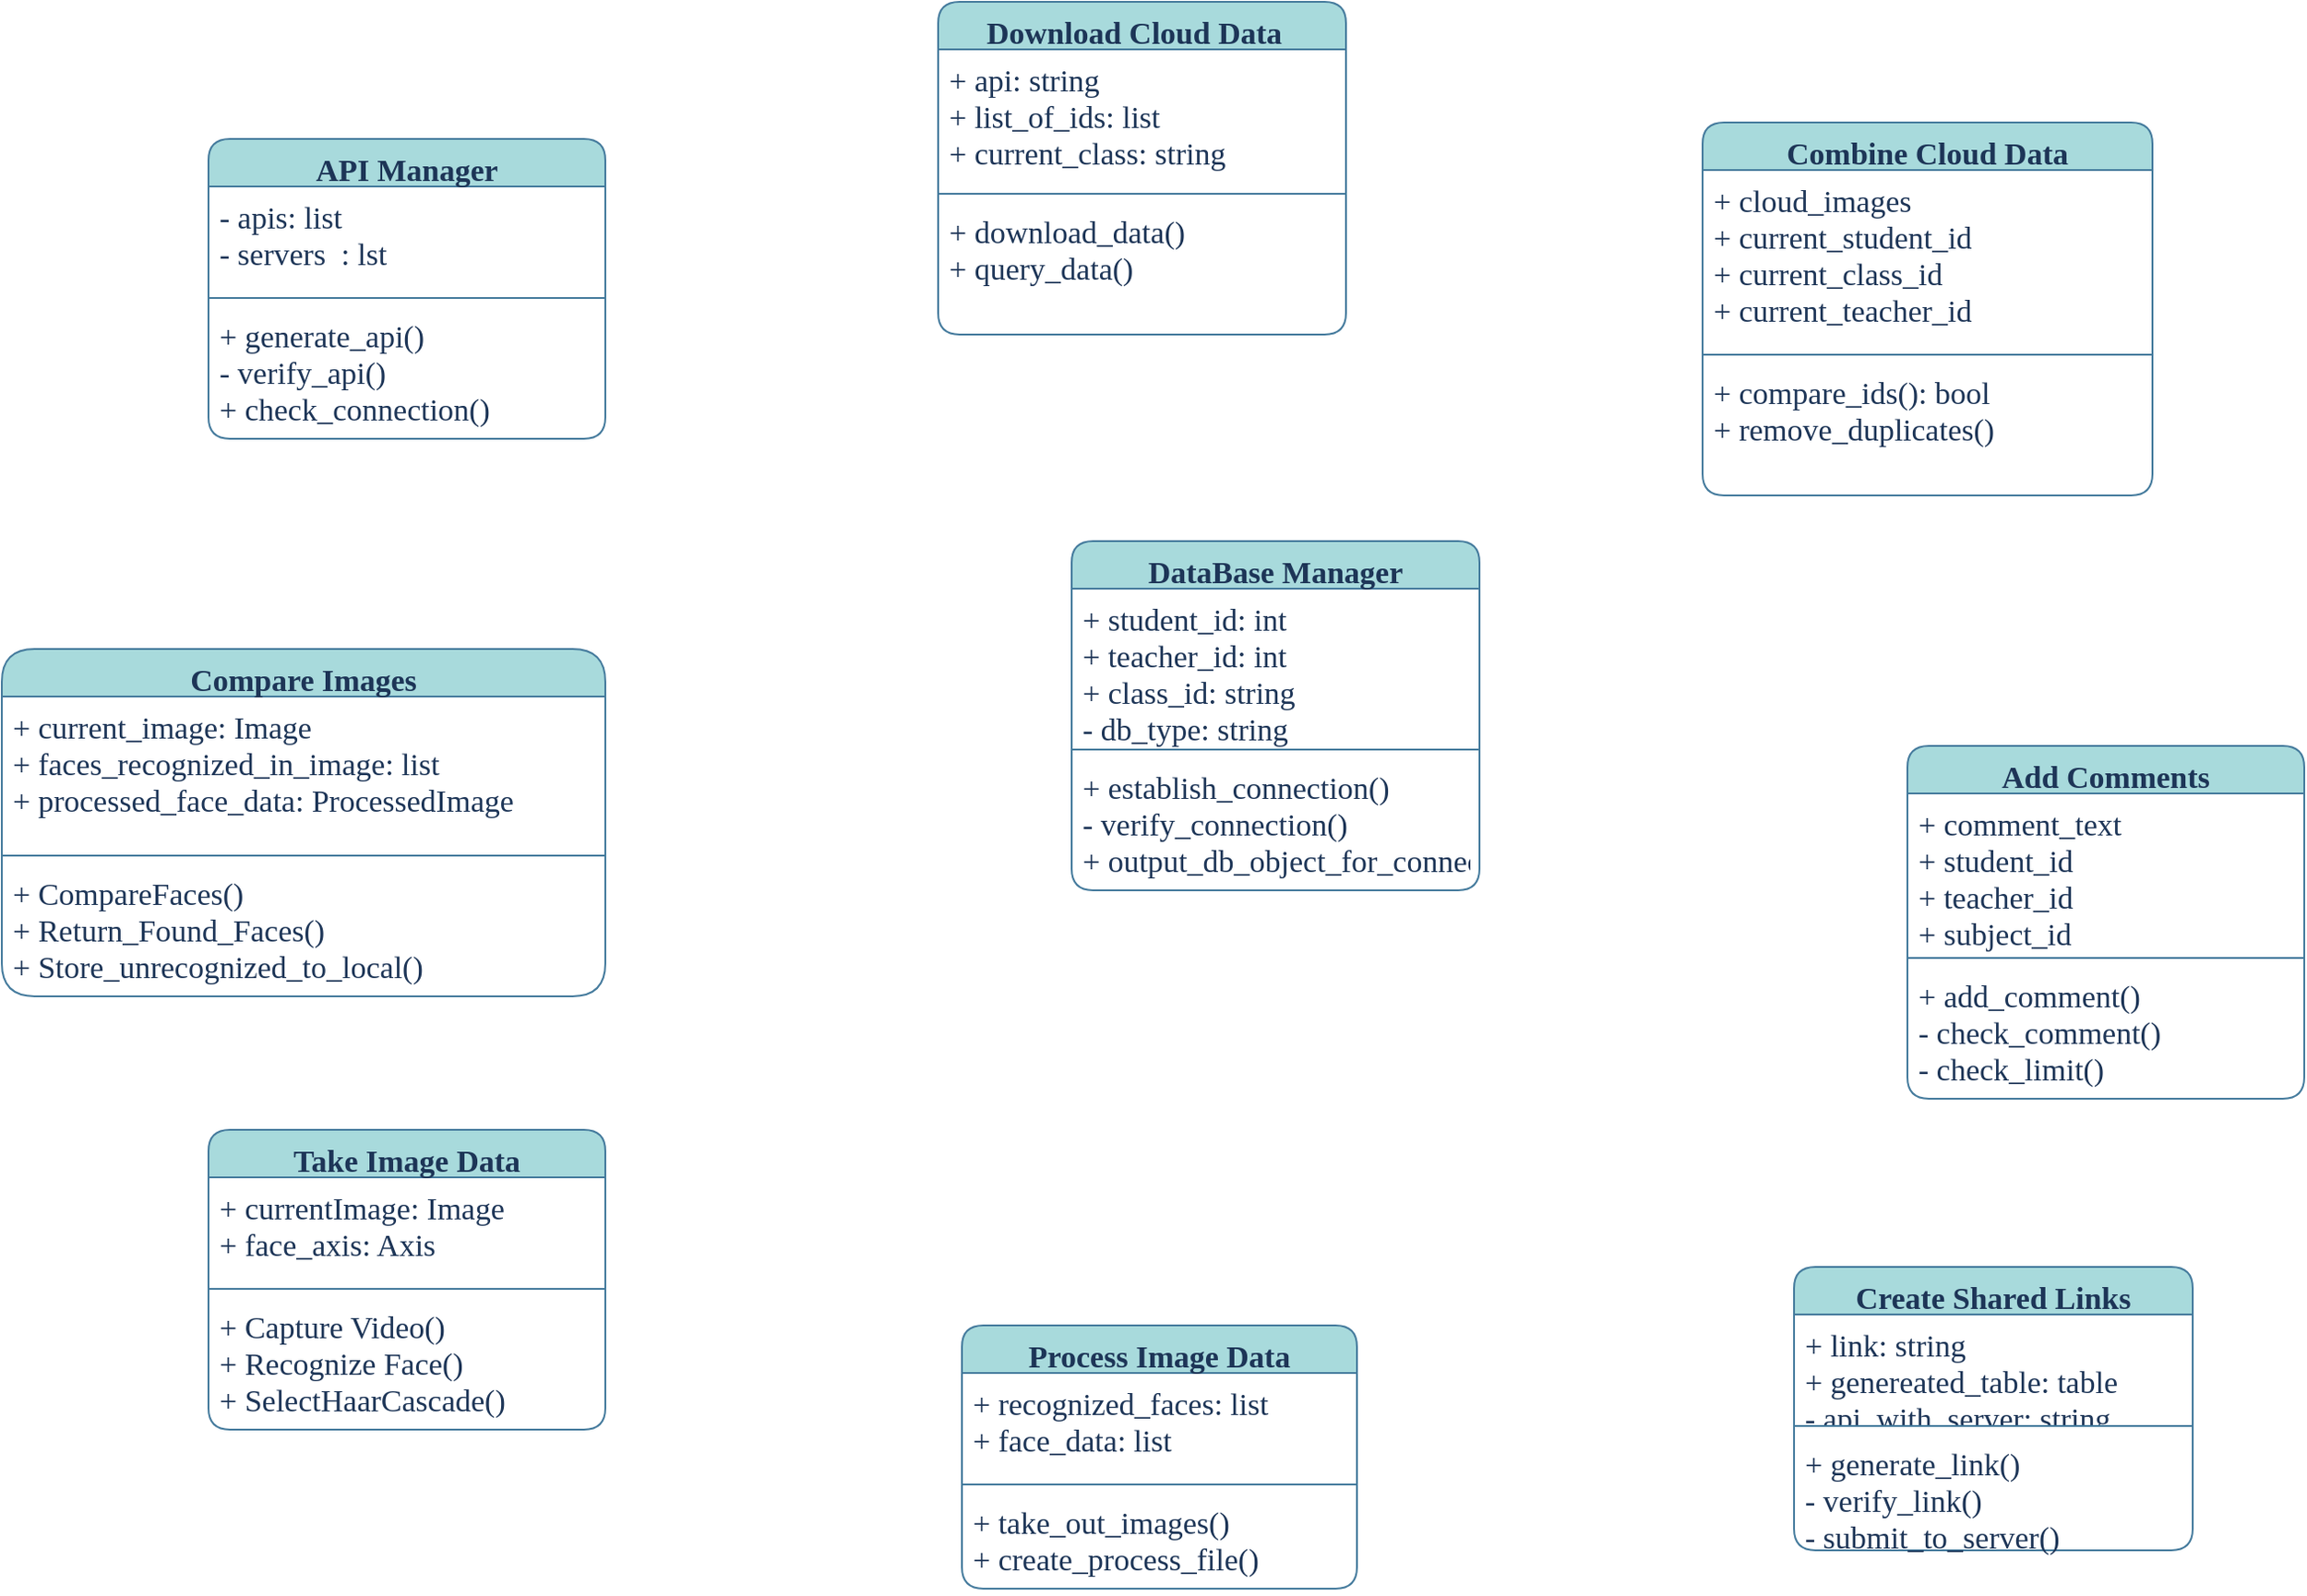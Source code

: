 <mxfile version="20.7.4" type="device"><diagram id="nUETlPSjiyQfpmh9XhVH" name="Page-1"><mxGraphModel dx="2286" dy="1779" grid="0" gridSize="10" guides="1" tooltips="1" connect="1" arrows="1" fold="1" page="0" pageScale="1" pageWidth="1654" pageHeight="1169" background="#ffffff" math="0" shadow="0"><root><mxCell id="0"/><mxCell id="1" parent="0"/><mxCell id="tvxLJVUhEBUF_ZmJNoMD-2" value="Take Image Data" style="swimlane;fontStyle=1;align=center;verticalAlign=top;childLayout=stackLayout;horizontal=1;startSize=26;horizontalStack=0;resizeParent=1;resizeParentMax=0;resizeLast=0;collapsible=1;marginBottom=0;rounded=1;labelBackgroundColor=none;fillColor=#A8DADC;strokeColor=#457B9D;fontColor=#1D3557;swimlaneFillColor=none;fontFamily=Product Sans;fontSource=https%3A%2F%2Ffonts.googleapis.com%2Fcss%3Ffamily%3DProduct%2BSans;fontSize=17;" parent="1" vertex="1"><mxGeometry x="-249" y="-15" width="217" height="164" as="geometry"/></mxCell><mxCell id="tvxLJVUhEBUF_ZmJNoMD-3" value="+ currentImage: Image&#10;+ face_axis: Axis&#10;" style="text;strokeColor=none;fillColor=none;align=left;verticalAlign=top;spacingLeft=4;spacingRight=4;overflow=hidden;rotatable=0;points=[[0,0.5],[1,0.5]];portConstraint=eastwest;rounded=1;labelBackgroundColor=none;fontColor=#1D3557;swimlaneFillColor=none;fontFamily=Product Sans;fontSource=https%3A%2F%2Ffonts.googleapis.com%2Fcss%3Ffamily%3DProduct%2BSans;fontSize=17;" parent="tvxLJVUhEBUF_ZmJNoMD-2" vertex="1"><mxGeometry y="26" width="217" height="57" as="geometry"/></mxCell><mxCell id="tvxLJVUhEBUF_ZmJNoMD-4" value="" style="line;strokeWidth=1;fillColor=none;align=left;verticalAlign=middle;spacingTop=-1;spacingLeft=3;spacingRight=3;rotatable=0;labelPosition=right;points=[];portConstraint=eastwest;strokeColor=#457B9D;rounded=1;labelBackgroundColor=none;fontColor=#1D3557;swimlaneFillColor=none;fontFamily=Product Sans;fontSource=https%3A%2F%2Ffonts.googleapis.com%2Fcss%3Ffamily%3DProduct%2BSans;fontSize=17;" parent="tvxLJVUhEBUF_ZmJNoMD-2" vertex="1"><mxGeometry y="83" width="217" height="8" as="geometry"/></mxCell><mxCell id="tvxLJVUhEBUF_ZmJNoMD-5" value="+ Capture Video()&#10;+ Recognize Face()&#10;+ SelectHaarCascade()" style="text;strokeColor=none;fillColor=none;align=left;verticalAlign=top;spacingLeft=4;spacingRight=4;overflow=hidden;rotatable=0;points=[[0,0.5],[1,0.5]];portConstraint=eastwest;rounded=1;labelBackgroundColor=none;fontColor=#1D3557;swimlaneFillColor=none;fontFamily=Product Sans;fontSource=https%3A%2F%2Ffonts.googleapis.com%2Fcss%3Ffamily%3DProduct%2BSans;fontSize=17;" parent="tvxLJVUhEBUF_ZmJNoMD-2" vertex="1"><mxGeometry y="91" width="217" height="73" as="geometry"/></mxCell><mxCell id="tvxLJVUhEBUF_ZmJNoMD-47" value="Process Image Data" style="swimlane;fontStyle=1;align=center;verticalAlign=top;childLayout=stackLayout;horizontal=1;startSize=26;horizontalStack=0;resizeParent=1;resizeParentMax=0;resizeLast=0;collapsible=1;marginBottom=0;rounded=1;labelBackgroundColor=none;fillColor=#A8DADC;strokeColor=#457B9D;fontColor=#1D3557;swimlaneFillColor=none;fontFamily=Product Sans;fontSource=https%3A%2F%2Ffonts.googleapis.com%2Fcss%3Ffamily%3DProduct%2BSans;fontSize=17;" parent="1" vertex="1"><mxGeometry x="163" y="92" width="216" height="144" as="geometry"/></mxCell><mxCell id="tvxLJVUhEBUF_ZmJNoMD-48" value="+ recognized_faces: list&#10;+ face_data: list" style="text;strokeColor=none;fillColor=none;align=left;verticalAlign=top;spacingLeft=4;spacingRight=4;overflow=hidden;rotatable=0;points=[[0,0.5],[1,0.5]];portConstraint=eastwest;rounded=1;labelBackgroundColor=none;fontColor=#1D3557;swimlaneFillColor=none;fontFamily=Product Sans;fontSource=https%3A%2F%2Ffonts.googleapis.com%2Fcss%3Ffamily%3DProduct%2BSans;fontSize=17;" parent="tvxLJVUhEBUF_ZmJNoMD-47" vertex="1"><mxGeometry y="26" width="216" height="57" as="geometry"/></mxCell><mxCell id="tvxLJVUhEBUF_ZmJNoMD-49" value="" style="line;strokeWidth=1;fillColor=none;align=left;verticalAlign=middle;spacingTop=-1;spacingLeft=3;spacingRight=3;rotatable=0;labelPosition=right;points=[];portConstraint=eastwest;strokeColor=#457B9D;rounded=1;labelBackgroundColor=none;fontColor=#1D3557;swimlaneFillColor=none;fontFamily=Product Sans;fontSource=https%3A%2F%2Ffonts.googleapis.com%2Fcss%3Ffamily%3DProduct%2BSans;fontSize=17;" parent="tvxLJVUhEBUF_ZmJNoMD-47" vertex="1"><mxGeometry y="83" width="216" height="8" as="geometry"/></mxCell><mxCell id="tvxLJVUhEBUF_ZmJNoMD-50" value="+ take_out_images()&#10;+ create_process_file()" style="text;strokeColor=none;fillColor=none;align=left;verticalAlign=top;spacingLeft=4;spacingRight=4;overflow=hidden;rotatable=0;points=[[0,0.5],[1,0.5]];portConstraint=eastwest;rounded=1;labelBackgroundColor=none;fontColor=#1D3557;swimlaneFillColor=none;fontFamily=Product Sans;fontSource=https%3A%2F%2Ffonts.googleapis.com%2Fcss%3Ffamily%3DProduct%2BSans;fontSize=17;" parent="tvxLJVUhEBUF_ZmJNoMD-47" vertex="1"><mxGeometry y="91" width="216" height="53" as="geometry"/></mxCell><mxCell id="tvxLJVUhEBUF_ZmJNoMD-55" value="Combine Cloud Data" style="swimlane;fontStyle=1;align=center;verticalAlign=top;childLayout=stackLayout;horizontal=1;startSize=26;horizontalStack=0;resizeParent=1;resizeParentMax=0;resizeLast=0;collapsible=1;marginBottom=0;rounded=1;labelBackgroundColor=none;fillColor=#A8DADC;strokeColor=#457B9D;fontColor=#1D3557;swimlaneFillColor=none;fontFamily=Product Sans;fontSource=https%3A%2F%2Ffonts.googleapis.com%2Fcss%3Ffamily%3DProduct%2BSans;fontSize=17;" parent="1" vertex="1"><mxGeometry x="568" y="-566" width="246" height="204" as="geometry"/></mxCell><mxCell id="tvxLJVUhEBUF_ZmJNoMD-56" value="+ cloud_images&#10;+ current_student_id&#10;+ current_class_id&#10;+ current_teacher_id" style="text;strokeColor=none;fillColor=none;align=left;verticalAlign=top;spacingLeft=4;spacingRight=4;overflow=hidden;rotatable=0;points=[[0,0.5],[1,0.5]];portConstraint=eastwest;rounded=1;labelBackgroundColor=none;fontColor=#1D3557;swimlaneFillColor=none;fontFamily=Product Sans;fontSource=https%3A%2F%2Ffonts.googleapis.com%2Fcss%3Ffamily%3DProduct%2BSans;fontSize=17;" parent="tvxLJVUhEBUF_ZmJNoMD-55" vertex="1"><mxGeometry y="26" width="246" height="97" as="geometry"/></mxCell><mxCell id="tvxLJVUhEBUF_ZmJNoMD-57" value="" style="line;strokeWidth=1;fillColor=none;align=left;verticalAlign=middle;spacingTop=-1;spacingLeft=3;spacingRight=3;rotatable=0;labelPosition=right;points=[];portConstraint=eastwest;strokeColor=#457B9D;rounded=1;labelBackgroundColor=none;fontColor=#1D3557;swimlaneFillColor=none;fontFamily=Product Sans;fontSource=https%3A%2F%2Ffonts.googleapis.com%2Fcss%3Ffamily%3DProduct%2BSans;fontSize=17;" parent="tvxLJVUhEBUF_ZmJNoMD-55" vertex="1"><mxGeometry y="123" width="246" height="8" as="geometry"/></mxCell><mxCell id="tvxLJVUhEBUF_ZmJNoMD-58" value="+ compare_ids(): bool&#10;+ remove_duplicates()" style="text;strokeColor=none;fillColor=none;align=left;verticalAlign=top;spacingLeft=4;spacingRight=4;overflow=hidden;rotatable=0;points=[[0,0.5],[1,0.5]];portConstraint=eastwest;rounded=1;labelBackgroundColor=none;fontColor=#1D3557;swimlaneFillColor=none;fontFamily=Product Sans;fontSource=https%3A%2F%2Ffonts.googleapis.com%2Fcss%3Ffamily%3DProduct%2BSans;fontSize=17;" parent="tvxLJVUhEBUF_ZmJNoMD-55" vertex="1"><mxGeometry y="131" width="246" height="73" as="geometry"/></mxCell><mxCell id="tvxLJVUhEBUF_ZmJNoMD-59" value="Download Cloud Data  " style="swimlane;fontStyle=1;align=center;verticalAlign=top;childLayout=stackLayout;horizontal=1;startSize=26;horizontalStack=0;resizeParent=1;resizeParentMax=0;resizeLast=0;collapsible=1;marginBottom=0;rounded=1;labelBackgroundColor=none;fillColor=#A8DADC;strokeColor=#457B9D;fontColor=#1D3557;swimlaneFillColor=none;fontFamily=Product Sans;fontSource=https%3A%2F%2Ffonts.googleapis.com%2Fcss%3Ffamily%3DProduct%2BSans;fontSize=17;" parent="1" vertex="1"><mxGeometry x="150" y="-632" width="223" height="182" as="geometry"><mxRectangle x="-159" y="-463" width="166" height="26" as="alternateBounds"/></mxGeometry></mxCell><mxCell id="tvxLJVUhEBUF_ZmJNoMD-60" value="+ api: string&#10;+ list_of_ids: list&#10;+ current_class: string" style="text;strokeColor=none;fillColor=none;align=left;verticalAlign=top;spacingLeft=4;spacingRight=4;overflow=hidden;rotatable=0;points=[[0,0.5],[1,0.5]];portConstraint=eastwest;rounded=1;labelBackgroundColor=none;fontColor=#1D3557;swimlaneFillColor=none;fontFamily=Product Sans;fontSource=https%3A%2F%2Ffonts.googleapis.com%2Fcss%3Ffamily%3DProduct%2BSans;fontSize=17;" parent="tvxLJVUhEBUF_ZmJNoMD-59" vertex="1"><mxGeometry y="26" width="223" height="75" as="geometry"/></mxCell><mxCell id="tvxLJVUhEBUF_ZmJNoMD-61" value="" style="line;strokeWidth=1;fillColor=none;align=left;verticalAlign=middle;spacingTop=-1;spacingLeft=3;spacingRight=3;rotatable=0;labelPosition=right;points=[];portConstraint=eastwest;strokeColor=#457B9D;rounded=1;labelBackgroundColor=none;fontColor=#1D3557;swimlaneFillColor=none;fontFamily=Product Sans;fontSource=https%3A%2F%2Ffonts.googleapis.com%2Fcss%3Ffamily%3DProduct%2BSans;fontSize=17;" parent="tvxLJVUhEBUF_ZmJNoMD-59" vertex="1"><mxGeometry y="101" width="223" height="8" as="geometry"/></mxCell><mxCell id="tvxLJVUhEBUF_ZmJNoMD-62" value="+ download_data()&#10;+ query_data()" style="text;strokeColor=none;fillColor=none;align=left;verticalAlign=top;spacingLeft=4;spacingRight=4;overflow=hidden;rotatable=0;points=[[0,0.5],[1,0.5]];portConstraint=eastwest;rounded=1;labelBackgroundColor=none;fontColor=#1D3557;swimlaneFillColor=none;fontFamily=Product Sans;fontSource=https%3A%2F%2Ffonts.googleapis.com%2Fcss%3Ffamily%3DProduct%2BSans;fontSize=17;" parent="tvxLJVUhEBUF_ZmJNoMD-59" vertex="1"><mxGeometry y="109" width="223" height="73" as="geometry"/></mxCell><mxCell id="tvxLJVUhEBUF_ZmJNoMD-63" value="Compare Images" style="swimlane;fontStyle=1;align=center;verticalAlign=top;childLayout=stackLayout;horizontal=1;startSize=26;horizontalStack=0;resizeParent=1;resizeParentMax=0;resizeLast=0;collapsible=1;marginBottom=0;rounded=1;labelBackgroundColor=none;fillColor=#A8DADC;strokeColor=#457B9D;fontColor=#1D3557;swimlaneFillColor=none;fontFamily=Product Sans;fontSource=https%3A%2F%2Ffonts.googleapis.com%2Fcss%3Ffamily%3DProduct%2BSans;fontSize=17;arcSize=23;" parent="1" vertex="1"><mxGeometry x="-362" y="-278" width="330" height="190" as="geometry"/></mxCell><mxCell id="tvxLJVUhEBUF_ZmJNoMD-64" value="+ current_image: Image&#10;+ faces_recognized_in_image: list&#10;+ processed_face_data: ProcessedImage" style="text;strokeColor=none;fillColor=none;align=left;verticalAlign=top;spacingLeft=4;spacingRight=4;overflow=hidden;rotatable=0;points=[[0,0.5],[1,0.5]];portConstraint=eastwest;rounded=1;labelBackgroundColor=none;fontColor=#1D3557;swimlaneFillColor=none;fontFamily=Product Sans;fontSource=https%3A%2F%2Ffonts.googleapis.com%2Fcss%3Ffamily%3DProduct%2BSans;fontSize=17;" parent="tvxLJVUhEBUF_ZmJNoMD-63" vertex="1"><mxGeometry y="26" width="330" height="83" as="geometry"/></mxCell><mxCell id="tvxLJVUhEBUF_ZmJNoMD-65" value="" style="line;strokeWidth=1;fillColor=none;align=left;verticalAlign=middle;spacingTop=-1;spacingLeft=3;spacingRight=3;rotatable=0;labelPosition=right;points=[];portConstraint=eastwest;strokeColor=#457B9D;rounded=1;labelBackgroundColor=none;fontColor=#1D3557;swimlaneFillColor=none;fontFamily=Product Sans;fontSource=https%3A%2F%2Ffonts.googleapis.com%2Fcss%3Ffamily%3DProduct%2BSans;fontSize=17;" parent="tvxLJVUhEBUF_ZmJNoMD-63" vertex="1"><mxGeometry y="109" width="330" height="8" as="geometry"/></mxCell><mxCell id="tvxLJVUhEBUF_ZmJNoMD-66" value="+ CompareFaces()&#10;+ Return_Found_Faces()&#10;+ Store_unrecognized_to_local()" style="text;strokeColor=none;fillColor=none;align=left;verticalAlign=top;spacingLeft=4;spacingRight=4;overflow=hidden;rotatable=0;points=[[0,0.5],[1,0.5]];portConstraint=eastwest;rounded=1;labelBackgroundColor=none;fontColor=#1D3557;swimlaneFillColor=none;fontFamily=Product Sans;fontSource=https%3A%2F%2Ffonts.googleapis.com%2Fcss%3Ffamily%3DProduct%2BSans;fontSize=17;" parent="tvxLJVUhEBUF_ZmJNoMD-63" vertex="1"><mxGeometry y="117" width="330" height="73" as="geometry"/></mxCell><mxCell id="tvxLJVUhEBUF_ZmJNoMD-71" value="Add Comments" style="swimlane;fontStyle=1;align=center;verticalAlign=top;childLayout=stackLayout;horizontal=1;startSize=26;horizontalStack=0;resizeParent=1;resizeParentMax=0;resizeLast=0;collapsible=1;marginBottom=0;rounded=1;labelBackgroundColor=none;fillColor=#A8DADC;strokeColor=#457B9D;fontColor=#1D3557;swimlaneFillColor=none;fontFamily=Product Sans;fontSource=https%3A%2F%2Ffonts.googleapis.com%2Fcss%3Ffamily%3DProduct%2BSans;fontSize=17;" parent="1" vertex="1"><mxGeometry x="680" y="-225" width="217" height="193" as="geometry"/></mxCell><mxCell id="tvxLJVUhEBUF_ZmJNoMD-72" value="+ comment_text&#10;+ student_id&#10;+ teacher_id&#10;+ subject_id&#10;+ class_id" style="text;strokeColor=none;fillColor=none;align=left;verticalAlign=top;spacingLeft=4;spacingRight=4;overflow=hidden;rotatable=0;points=[[0,0.5],[1,0.5]];portConstraint=eastwest;rounded=1;labelBackgroundColor=none;fontColor=#1D3557;swimlaneFillColor=none;fontFamily=Product Sans;fontSource=https%3A%2F%2Ffonts.googleapis.com%2Fcss%3Ffamily%3DProduct%2BSans;fontSize=17;" parent="tvxLJVUhEBUF_ZmJNoMD-71" vertex="1"><mxGeometry y="26" width="217" height="86" as="geometry"/></mxCell><mxCell id="tvxLJVUhEBUF_ZmJNoMD-73" value="" style="line;strokeWidth=1;fillColor=none;align=left;verticalAlign=middle;spacingTop=-1;spacingLeft=3;spacingRight=3;rotatable=0;labelPosition=right;points=[];portConstraint=eastwest;strokeColor=#457B9D;rounded=1;labelBackgroundColor=none;fontColor=#1D3557;swimlaneFillColor=none;fontFamily=Product Sans;fontSource=https%3A%2F%2Ffonts.googleapis.com%2Fcss%3Ffamily%3DProduct%2BSans;fontSize=17;" parent="tvxLJVUhEBUF_ZmJNoMD-71" vertex="1"><mxGeometry y="112" width="217" height="8" as="geometry"/></mxCell><mxCell id="tvxLJVUhEBUF_ZmJNoMD-74" value="+ add_comment()&#10;- check_comment()&#10;- check_limit()" style="text;strokeColor=none;fillColor=none;align=left;verticalAlign=top;spacingLeft=4;spacingRight=4;overflow=hidden;rotatable=0;points=[[0,0.5],[1,0.5]];portConstraint=eastwest;rounded=1;labelBackgroundColor=none;fontColor=#1D3557;swimlaneFillColor=none;fontFamily=Product Sans;fontSource=https%3A%2F%2Ffonts.googleapis.com%2Fcss%3Ffamily%3DProduct%2BSans;fontSize=17;" parent="tvxLJVUhEBUF_ZmJNoMD-71" vertex="1"><mxGeometry y="120" width="217" height="73" as="geometry"/></mxCell><mxCell id="tvxLJVUhEBUF_ZmJNoMD-75" value="Create Shared Links" style="swimlane;fontStyle=1;align=center;verticalAlign=top;childLayout=stackLayout;horizontal=1;startSize=26;horizontalStack=0;resizeParent=1;resizeParentMax=0;resizeLast=0;collapsible=1;marginBottom=0;rounded=1;labelBackgroundColor=none;fillColor=#A8DADC;strokeColor=#457B9D;fontColor=#1D3557;swimlaneFillColor=none;fontFamily=Product Sans;fontSource=https%3A%2F%2Ffonts.googleapis.com%2Fcss%3Ffamily%3DProduct%2BSans;fontSize=17;" parent="1" vertex="1"><mxGeometry x="618" y="60" width="218" height="155" as="geometry"/></mxCell><mxCell id="tvxLJVUhEBUF_ZmJNoMD-76" value="+ link: string&#10;+ genereated_table: table&#10;- api_with_server: string" style="text;strokeColor=none;fillColor=none;align=left;verticalAlign=top;spacingLeft=4;spacingRight=4;overflow=hidden;rotatable=0;points=[[0,0.5],[1,0.5]];portConstraint=eastwest;rounded=1;labelBackgroundColor=none;fontColor=#1D3557;swimlaneFillColor=none;fontFamily=Product Sans;fontSource=https%3A%2F%2Ffonts.googleapis.com%2Fcss%3Ffamily%3DProduct%2BSans;fontSize=17;" parent="tvxLJVUhEBUF_ZmJNoMD-75" vertex="1"><mxGeometry y="26" width="218" height="57" as="geometry"/></mxCell><mxCell id="tvxLJVUhEBUF_ZmJNoMD-77" value="" style="line;strokeWidth=1;fillColor=none;align=left;verticalAlign=middle;spacingTop=-1;spacingLeft=3;spacingRight=3;rotatable=0;labelPosition=right;points=[];portConstraint=eastwest;strokeColor=#457B9D;rounded=1;labelBackgroundColor=none;fontColor=#1D3557;swimlaneFillColor=none;fontFamily=Product Sans;fontSource=https%3A%2F%2Ffonts.googleapis.com%2Fcss%3Ffamily%3DProduct%2BSans;fontSize=17;" parent="tvxLJVUhEBUF_ZmJNoMD-75" vertex="1"><mxGeometry y="83" width="218" height="8" as="geometry"/></mxCell><mxCell id="tvxLJVUhEBUF_ZmJNoMD-78" value="+ generate_link()&#10;- verify_link()&#10;- submit_to_server()" style="text;strokeColor=none;fillColor=none;align=left;verticalAlign=top;spacingLeft=4;spacingRight=4;overflow=hidden;rotatable=0;points=[[0,0.5],[1,0.5]];portConstraint=eastwest;rounded=1;labelBackgroundColor=none;fontColor=#1D3557;swimlaneFillColor=none;fontFamily=Product Sans;fontSource=https%3A%2F%2Ffonts.googleapis.com%2Fcss%3Ffamily%3DProduct%2BSans;fontSize=17;" parent="tvxLJVUhEBUF_ZmJNoMD-75" vertex="1"><mxGeometry y="91" width="218" height="64" as="geometry"/></mxCell><mxCell id="tvxLJVUhEBUF_ZmJNoMD-79" value="DataBase Manager" style="swimlane;fontStyle=1;align=center;verticalAlign=top;childLayout=stackLayout;horizontal=1;startSize=26;horizontalStack=0;resizeParent=1;resizeParentMax=0;resizeLast=0;collapsible=1;marginBottom=0;rounded=1;labelBackgroundColor=none;fillColor=#A8DADC;strokeColor=#457B9D;fontColor=#1D3557;swimlaneFillColor=none;fontFamily=Product Sans;fontSource=https%3A%2F%2Ffonts.googleapis.com%2Fcss%3Ffamily%3DProduct%2BSans;fontSize=17;" parent="1" vertex="1"><mxGeometry x="223" y="-337" width="223" height="191" as="geometry"/></mxCell><mxCell id="tvxLJVUhEBUF_ZmJNoMD-80" value="+ student_id: int&#10;+ teacher_id: int&#10;+ class_id: string&#10;- db_type: string" style="text;strokeColor=none;fillColor=none;align=left;verticalAlign=top;spacingLeft=4;spacingRight=4;overflow=hidden;rotatable=0;points=[[0,0.5],[1,0.5]];portConstraint=eastwest;rounded=1;labelBackgroundColor=none;fontColor=#1D3557;swimlaneFillColor=none;fontFamily=Product Sans;fontSource=https%3A%2F%2Ffonts.googleapis.com%2Fcss%3Ffamily%3DProduct%2BSans;fontSize=17;" parent="tvxLJVUhEBUF_ZmJNoMD-79" vertex="1"><mxGeometry y="26" width="223" height="84" as="geometry"/></mxCell><mxCell id="tvxLJVUhEBUF_ZmJNoMD-81" value="" style="line;strokeWidth=1;fillColor=none;align=left;verticalAlign=middle;spacingTop=-1;spacingLeft=3;spacingRight=3;rotatable=0;labelPosition=right;points=[];portConstraint=eastwest;strokeColor=#457B9D;rounded=1;labelBackgroundColor=none;fontColor=#1D3557;swimlaneFillColor=none;fontFamily=Product Sans;fontSource=https%3A%2F%2Ffonts.googleapis.com%2Fcss%3Ffamily%3DProduct%2BSans;fontSize=17;" parent="tvxLJVUhEBUF_ZmJNoMD-79" vertex="1"><mxGeometry y="110" width="223" height="8" as="geometry"/></mxCell><mxCell id="tvxLJVUhEBUF_ZmJNoMD-82" value="+ establish_connection()&#10;- verify_connection()&#10;+ output_db_object_for_connection()" style="text;strokeColor=none;fillColor=none;align=left;verticalAlign=top;spacingLeft=4;spacingRight=4;overflow=hidden;rotatable=0;points=[[0,0.5],[1,0.5]];portConstraint=eastwest;rounded=1;labelBackgroundColor=none;fontColor=#1D3557;swimlaneFillColor=none;fontFamily=Product Sans;fontSource=https%3A%2F%2Ffonts.googleapis.com%2Fcss%3Ffamily%3DProduct%2BSans;fontSize=17;" parent="tvxLJVUhEBUF_ZmJNoMD-79" vertex="1"><mxGeometry y="118" width="223" height="73" as="geometry"/></mxCell><mxCell id="tvxLJVUhEBUF_ZmJNoMD-83" value="API Manager" style="swimlane;fontStyle=1;align=center;verticalAlign=top;childLayout=stackLayout;horizontal=1;startSize=26;horizontalStack=0;resizeParent=1;resizeParentMax=0;resizeLast=0;collapsible=1;marginBottom=0;rounded=1;labelBackgroundColor=none;fillColor=#A8DADC;strokeColor=#457B9D;fontColor=#1D3557;swimlaneFillColor=none;fontFamily=Product Sans;fontSource=https%3A%2F%2Ffonts.googleapis.com%2Fcss%3Ffamily%3DProduct%2BSans;fontSize=17;" parent="1" vertex="1"><mxGeometry x="-249" y="-557" width="217" height="164" as="geometry"/></mxCell><mxCell id="tvxLJVUhEBUF_ZmJNoMD-84" value="- apis: list&#10;- servers  : lst" style="text;strokeColor=none;fillColor=none;align=left;verticalAlign=top;spacingLeft=4;spacingRight=4;overflow=hidden;rotatable=0;points=[[0,0.5],[1,0.5]];portConstraint=eastwest;rounded=1;labelBackgroundColor=none;fontColor=#1D3557;swimlaneFillColor=none;fontFamily=Product Sans;fontSource=https%3A%2F%2Ffonts.googleapis.com%2Fcss%3Ffamily%3DProduct%2BSans;fontSize=17;" parent="tvxLJVUhEBUF_ZmJNoMD-83" vertex="1"><mxGeometry y="26" width="217" height="57" as="geometry"/></mxCell><mxCell id="tvxLJVUhEBUF_ZmJNoMD-85" value="" style="line;strokeWidth=1;fillColor=none;align=left;verticalAlign=middle;spacingTop=-1;spacingLeft=3;spacingRight=3;rotatable=0;labelPosition=right;points=[];portConstraint=eastwest;strokeColor=#457B9D;rounded=1;labelBackgroundColor=none;fontColor=#1D3557;swimlaneFillColor=none;fontFamily=Product Sans;fontSource=https%3A%2F%2Ffonts.googleapis.com%2Fcss%3Ffamily%3DProduct%2BSans;fontSize=17;" parent="tvxLJVUhEBUF_ZmJNoMD-83" vertex="1"><mxGeometry y="83" width="217" height="8" as="geometry"/></mxCell><mxCell id="tvxLJVUhEBUF_ZmJNoMD-86" value="+ generate_api()&#10;- verify_api()&#10;+ check_connection()" style="text;strokeColor=none;fillColor=none;align=left;verticalAlign=top;spacingLeft=4;spacingRight=4;overflow=hidden;rotatable=0;points=[[0,0.5],[1,0.5]];portConstraint=eastwest;rounded=1;labelBackgroundColor=none;fontColor=#1D3557;swimlaneFillColor=none;fontFamily=Product Sans;fontSource=https%3A%2F%2Ffonts.googleapis.com%2Fcss%3Ffamily%3DProduct%2BSans;fontSize=17;" parent="tvxLJVUhEBUF_ZmJNoMD-83" vertex="1"><mxGeometry y="91" width="217" height="73" as="geometry"/></mxCell></root></mxGraphModel></diagram></mxfile>